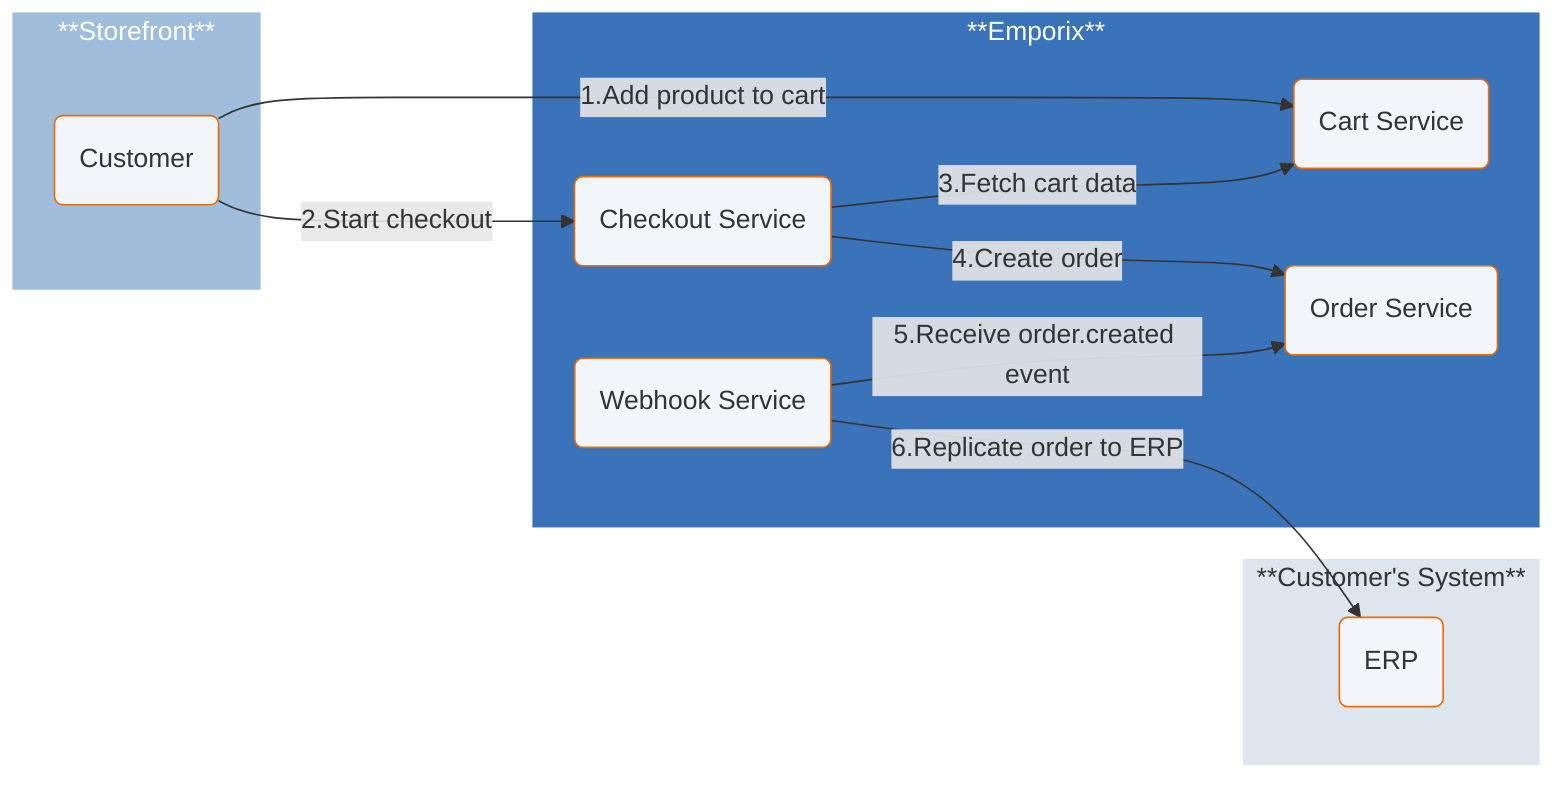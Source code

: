---
config:
  layout: fixed
  theme: default
  look: classic
---
flowchart LR
 subgraph subGraph0["**Storefront**"]
        A["Customer"]
  end
 subgraph subGraph1["**Emporix**"]
        CS["Cart Service"]
        CHK["Checkout Service"]
        OS["Order Service"]
        WS["Webhook Service"]
  end
 subgraph subGraph2["**Customer's System**"]
        ERP["ERP"]
  end
    A -- "1.Add product to cart" --> CS
    A -- "2.Start checkout" --> CHK
    CHK -- "3.Fetch cart data" --> CS
    CHK -- "4.Create order" --> OS
    WS -- "5.Receive order.created event" --> OS
    WS -- "6.Replicate order to ERP" --> ERP
    A@{ shape: rounded}
    CS@{ shape: rounded}
    CHK@{ shape: rounded}
    OS@{ shape: rounded}
    ERP@{ shape: rounded}
    WS@{ shape: rounded}
     A:::Class_04
     CS:::Class_04
     CHK:::Class_04
     OS:::Class_04
     WS:::Class_04
     ERP:::Class_04
     subGraph1:::Class_03
     subGraph0:::Class_01
     subGraph2:::Class_02
    classDef Class_02 stroke-width:1px, stroke-dasharray: 0, stroke:#DDE6EE, fill:#DDE6EE
    classDef Class_01 stroke-width:1px, stroke-dasharray: 0, stroke:#A1BDDC, fill:#A1BDDC
    classDef Class_03 stroke-width:1px, stroke-dasharray: 0, stroke:#3b73bb, fill:#3b73bb
    classDef Class_04 fill:#F2F6FA, stroke:#E86C07
    style subGraph0 color:#FFFFFF
    style subGraph1 color:#FFFFFF